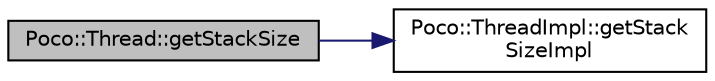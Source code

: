 digraph "Poco::Thread::getStackSize"
{
 // LATEX_PDF_SIZE
  edge [fontname="Helvetica",fontsize="10",labelfontname="Helvetica",labelfontsize="10"];
  node [fontname="Helvetica",fontsize="10",shape=record];
  rankdir="LR";
  Node1 [label="Poco::Thread::getStackSize",height=0.2,width=0.4,color="black", fillcolor="grey75", style="filled", fontcolor="black",tooltip=" "];
  Node1 -> Node2 [color="midnightblue",fontsize="10",style="solid",fontname="Helvetica"];
  Node2 [label="Poco::ThreadImpl::getStack\lSizeImpl",height=0.2,width=0.4,color="black", fillcolor="white", style="filled",URL="$classPoco_1_1ThreadImpl.html#ae14b873d7d3f68f775e4e1912d4a9426",tooltip=" "];
}
